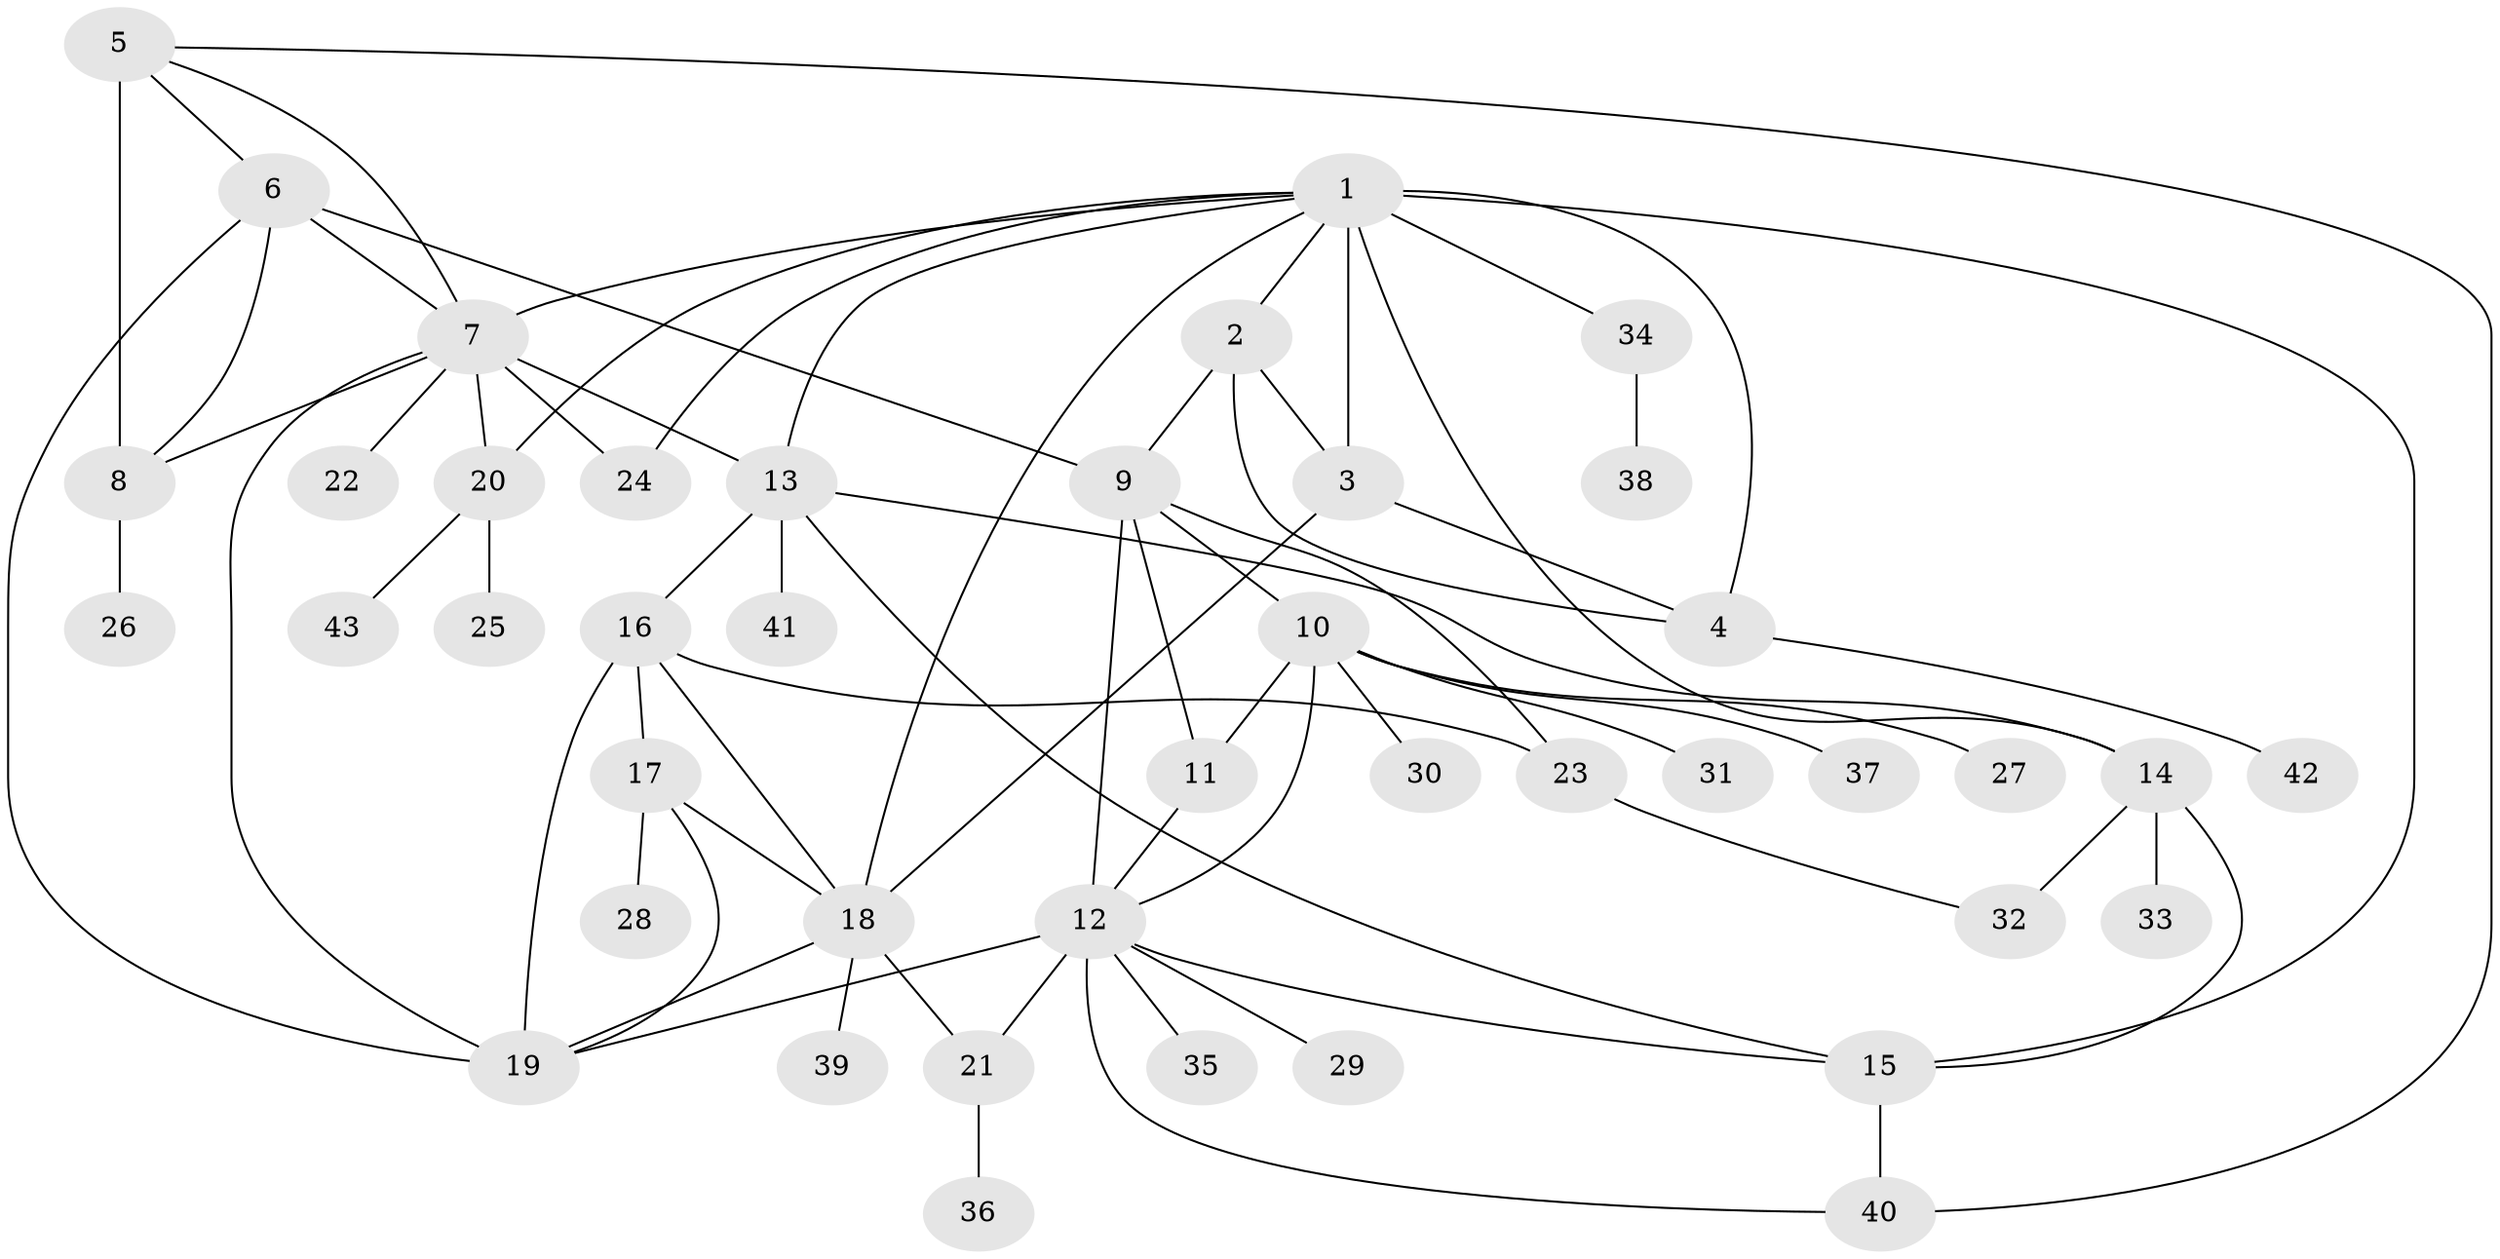 // original degree distribution, {6: 0.046511627906976744, 5: 0.05813953488372093, 10: 0.011627906976744186, 8: 0.046511627906976744, 12: 0.011627906976744186, 4: 0.046511627906976744, 11: 0.011627906976744186, 7: 0.023255813953488372, 3: 0.03488372093023256, 1: 0.47674418604651164, 2: 0.23255813953488372}
// Generated by graph-tools (version 1.1) at 2025/37/03/09/25 02:37:10]
// undirected, 43 vertices, 72 edges
graph export_dot {
graph [start="1"]
  node [color=gray90,style=filled];
  1;
  2;
  3;
  4;
  5;
  6;
  7;
  8;
  9;
  10;
  11;
  12;
  13;
  14;
  15;
  16;
  17;
  18;
  19;
  20;
  21;
  22;
  23;
  24;
  25;
  26;
  27;
  28;
  29;
  30;
  31;
  32;
  33;
  34;
  35;
  36;
  37;
  38;
  39;
  40;
  41;
  42;
  43;
  1 -- 2 [weight=1.0];
  1 -- 3 [weight=6.0];
  1 -- 4 [weight=1.0];
  1 -- 7 [weight=2.0];
  1 -- 13 [weight=1.0];
  1 -- 14 [weight=1.0];
  1 -- 15 [weight=1.0];
  1 -- 18 [weight=1.0];
  1 -- 20 [weight=1.0];
  1 -- 24 [weight=1.0];
  1 -- 34 [weight=1.0];
  2 -- 3 [weight=1.0];
  2 -- 4 [weight=1.0];
  2 -- 9 [weight=1.0];
  3 -- 4 [weight=1.0];
  3 -- 18 [weight=1.0];
  4 -- 42 [weight=1.0];
  5 -- 6 [weight=1.0];
  5 -- 7 [weight=1.0];
  5 -- 8 [weight=4.0];
  5 -- 40 [weight=1.0];
  6 -- 7 [weight=1.0];
  6 -- 8 [weight=1.0];
  6 -- 9 [weight=1.0];
  6 -- 19 [weight=1.0];
  7 -- 8 [weight=1.0];
  7 -- 13 [weight=1.0];
  7 -- 19 [weight=1.0];
  7 -- 20 [weight=1.0];
  7 -- 22 [weight=1.0];
  7 -- 24 [weight=2.0];
  8 -- 26 [weight=1.0];
  9 -- 10 [weight=1.0];
  9 -- 11 [weight=1.0];
  9 -- 12 [weight=2.0];
  9 -- 23 [weight=1.0];
  10 -- 11 [weight=1.0];
  10 -- 12 [weight=1.0];
  10 -- 27 [weight=1.0];
  10 -- 30 [weight=1.0];
  10 -- 31 [weight=1.0];
  10 -- 37 [weight=1.0];
  11 -- 12 [weight=1.0];
  12 -- 15 [weight=1.0];
  12 -- 19 [weight=1.0];
  12 -- 21 [weight=1.0];
  12 -- 29 [weight=1.0];
  12 -- 35 [weight=1.0];
  12 -- 40 [weight=1.0];
  13 -- 14 [weight=1.0];
  13 -- 15 [weight=1.0];
  13 -- 16 [weight=1.0];
  13 -- 41 [weight=1.0];
  14 -- 15 [weight=1.0];
  14 -- 32 [weight=3.0];
  14 -- 33 [weight=1.0];
  15 -- 40 [weight=1.0];
  16 -- 17 [weight=1.0];
  16 -- 18 [weight=1.0];
  16 -- 19 [weight=2.0];
  16 -- 23 [weight=1.0];
  17 -- 18 [weight=1.0];
  17 -- 19 [weight=1.0];
  17 -- 28 [weight=1.0];
  18 -- 19 [weight=1.0];
  18 -- 21 [weight=1.0];
  18 -- 39 [weight=1.0];
  20 -- 25 [weight=1.0];
  20 -- 43 [weight=1.0];
  21 -- 36 [weight=1.0];
  23 -- 32 [weight=1.0];
  34 -- 38 [weight=1.0];
}
